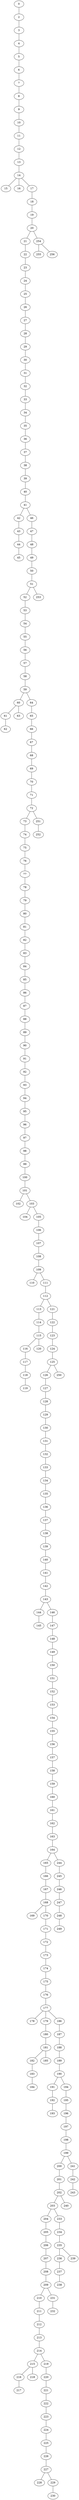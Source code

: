 graph path {
0 -- 2
2 -- 3
3 -- 4
4 -- 5
5 -- 6
6 -- 7
7 -- 8
8 -- 9
9 -- 10
10 -- 11
11 -- 12
12 -- 13
13 -- 14
14 -- 15
14 -- 16
14 -- 17
17 -- 18
18 -- 19
19 -- 20
20 -- 21
20 -- 254
21 -- 22
22 -- 23
23 -- 24
24 -- 25
25 -- 26
26 -- 27
27 -- 28
28 -- 29
29 -- 30
30 -- 31
31 -- 32
32 -- 33
33 -- 34
34 -- 35
35 -- 36
36 -- 37
37 -- 38
38 -- 39
39 -- 40
40 -- 41
41 -- 42
41 -- 46
42 -- 43
43 -- 44
44 -- 45
46 -- 47
47 -- 48
48 -- 49
49 -- 50
50 -- 51
51 -- 52
51 -- 253
52 -- 53
53 -- 54
54 -- 55
55 -- 56
56 -- 57
57 -- 58
58 -- 59
59 -- 60
59 -- 64
60 -- 61
60 -- 63
61 -- 62
64 -- 65
65 -- 66
66 -- 67
67 -- 68
68 -- 69
69 -- 70
70 -- 71
71 -- 72
72 -- 73
72 -- 251
73 -- 74
74 -- 75
75 -- 76
76 -- 77
77 -- 78
78 -- 79
79 -- 80
80 -- 81
81 -- 82
82 -- 83
83 -- 84
84 -- 85
85 -- 86
86 -- 87
87 -- 88
88 -- 89
89 -- 90
90 -- 91
91 -- 92
92 -- 93
93 -- 94
94 -- 95
95 -- 96
96 -- 97
97 -- 98
98 -- 99
99 -- 100
100 -- 101
101 -- 102
101 -- 103
103 -- 104
103 -- 105
105 -- 106
106 -- 107
107 -- 108
108 -- 109
109 -- 110
109 -- 111
111 -- 112
112 -- 113
112 -- 121
113 -- 114
114 -- 115
115 -- 116
115 -- 120
116 -- 117
117 -- 118
118 -- 119
121 -- 122
122 -- 123
123 -- 124
124 -- 125
125 -- 126
125 -- 250
126 -- 127
127 -- 128
128 -- 129
129 -- 130
130 -- 131
131 -- 132
132 -- 133
133 -- 134
134 -- 135
135 -- 136
136 -- 137
137 -- 138
138 -- 139
139 -- 140
140 -- 141
141 -- 142
142 -- 143
143 -- 144
143 -- 146
144 -- 145
146 -- 147
147 -- 148
148 -- 149
149 -- 150
150 -- 151
151 -- 152
152 -- 153
153 -- 154
154 -- 155
155 -- 156
156 -- 157
157 -- 158
158 -- 159
159 -- 160
160 -- 161
161 -- 162
162 -- 163
163 -- 164
164 -- 165
164 -- 244
165 -- 166
166 -- 167
167 -- 168
168 -- 169
168 -- 170
170 -- 171
171 -- 172
172 -- 173
173 -- 174
174 -- 175
175 -- 176
176 -- 177
177 -- 178
177 -- 179
177 -- 186
179 -- 180
180 -- 181
181 -- 182
181 -- 185
182 -- 183
183 -- 184
186 -- 187
187 -- 188
188 -- 189
189 -- 190
190 -- 191
190 -- 194
191 -- 192
192 -- 193
194 -- 195
195 -- 196
196 -- 197
197 -- 198
198 -- 199
199 -- 200
199 -- 241
200 -- 201
201 -- 202
202 -- 203
202 -- 240
203 -- 204
203 -- 233
204 -- 205
205 -- 206
206 -- 207
207 -- 208
208 -- 209
209 -- 210
209 -- 231
210 -- 211
211 -- 212
212 -- 213
213 -- 214
214 -- 215
214 -- 219
215 -- 216
215 -- 218
216 -- 217
219 -- 220
220 -- 221
221 -- 222
222 -- 223
223 -- 224
224 -- 225
225 -- 226
226 -- 227
227 -- 228
227 -- 229
229 -- 230
231 -- 232
233 -- 234
234 -- 235
235 -- 236
235 -- 239
236 -- 237
237 -- 238
241 -- 242
242 -- 243
244 -- 245
245 -- 246
246 -- 247
247 -- 248
248 -- 249
251 -- 252
254 -- 255
254 -- 256
}

